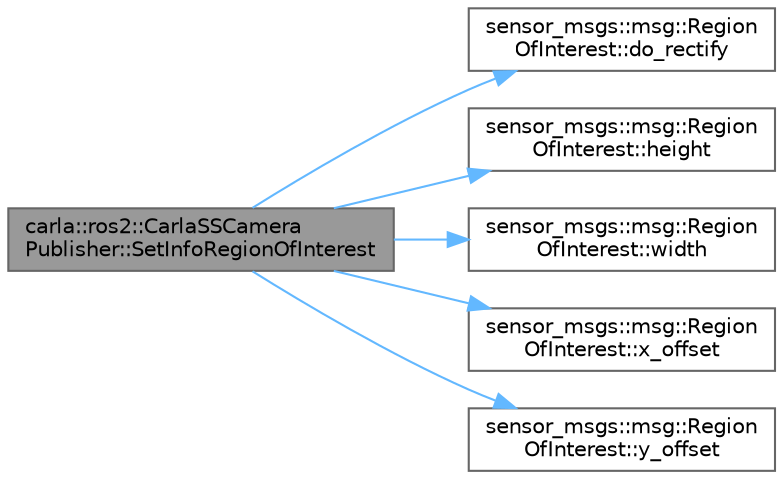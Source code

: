 digraph "carla::ros2::CarlaSSCameraPublisher::SetInfoRegionOfInterest"
{
 // INTERACTIVE_SVG=YES
 // LATEX_PDF_SIZE
  bgcolor="transparent";
  edge [fontname=Helvetica,fontsize=10,labelfontname=Helvetica,labelfontsize=10];
  node [fontname=Helvetica,fontsize=10,shape=box,height=0.2,width=0.4];
  rankdir="LR";
  Node1 [id="Node000001",label="carla::ros2::CarlaSSCamera\lPublisher::SetInfoRegionOfInterest",height=0.2,width=0.4,color="gray40", fillcolor="grey60", style="filled", fontcolor="black",tooltip=" "];
  Node1 -> Node2 [id="edge1_Node000001_Node000002",color="steelblue1",style="solid",tooltip=" "];
  Node2 [id="Node000002",label="sensor_msgs::msg::Region\lOfInterest::do_rectify",height=0.2,width=0.4,color="grey40", fillcolor="white", style="filled",URL="$d7/de7/classsensor__msgs_1_1msg_1_1RegionOfInterest.html#af69df0ba047d0be706baaf4ee6e43785",tooltip="This function sets a value in member do_rectify"];
  Node1 -> Node3 [id="edge2_Node000001_Node000003",color="steelblue1",style="solid",tooltip=" "];
  Node3 [id="Node000003",label="sensor_msgs::msg::Region\lOfInterest::height",height=0.2,width=0.4,color="grey40", fillcolor="white", style="filled",URL="$d7/de7/classsensor__msgs_1_1msg_1_1RegionOfInterest.html#acc3ac514644acc4d0979479da59a3dad",tooltip="This function sets a value in member height"];
  Node1 -> Node4 [id="edge3_Node000001_Node000004",color="steelblue1",style="solid",tooltip=" "];
  Node4 [id="Node000004",label="sensor_msgs::msg::Region\lOfInterest::width",height=0.2,width=0.4,color="grey40", fillcolor="white", style="filled",URL="$d7/de7/classsensor__msgs_1_1msg_1_1RegionOfInterest.html#a1236eb69dc0714dc7ab48539ab954edb",tooltip="This function sets a value in member width"];
  Node1 -> Node5 [id="edge4_Node000001_Node000005",color="steelblue1",style="solid",tooltip=" "];
  Node5 [id="Node000005",label="sensor_msgs::msg::Region\lOfInterest::x_offset",height=0.2,width=0.4,color="grey40", fillcolor="white", style="filled",URL="$d7/de7/classsensor__msgs_1_1msg_1_1RegionOfInterest.html#ad1ebe7615f9cd560b6c1fe5798eea478",tooltip="This function sets a value in member x_offset"];
  Node1 -> Node6 [id="edge5_Node000001_Node000006",color="steelblue1",style="solid",tooltip=" "];
  Node6 [id="Node000006",label="sensor_msgs::msg::Region\lOfInterest::y_offset",height=0.2,width=0.4,color="grey40", fillcolor="white", style="filled",URL="$d7/de7/classsensor__msgs_1_1msg_1_1RegionOfInterest.html#a06cee7b09a87e29aafb489713c23057f",tooltip="This function sets a value in member y_offset"];
}
